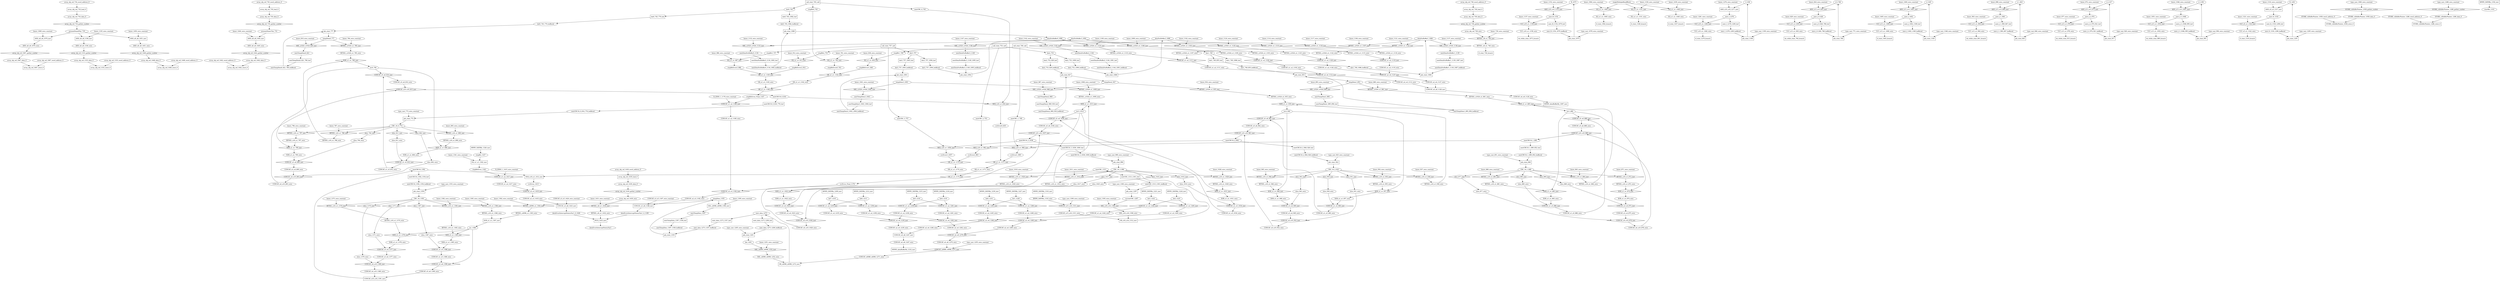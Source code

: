 digraph data_path {
  AND_u8_u8_1070_wire [shape=ellipse];
  AND_u8_u8_1336_wire [shape=ellipse];
  AND_u8_u8_1445_wire [shape=ellipse];
  AND_u8_u8_1451_wire [shape=ellipse];
  BITSEL_u1024_u1_1009_wire [shape=ellipse];
  BITSEL_u1024_u1_1100_wire [shape=ellipse];
  BITSEL_u1024_u1_1103_wire [shape=ellipse];
  BITSEL_u1024_u1_1107_wire [shape=ellipse];
  BITSEL_u1024_u1_1110_wire [shape=ellipse];
  BITSEL_u1024_u1_1115_wire [shape=ellipse];
  BITSEL_u1024_u1_1118_wire [shape=ellipse];
  BITSEL_u1024_u1_1122_wire [shape=ellipse];
  BITSEL_u1024_u1_1125_wire [shape=ellipse];
  BITSEL_u1024_u1_785_wire [shape=ellipse];
  BITSEL_u1024_u1_861_wire [shape=ellipse];
  BITSEL_u1024_u1_935_wire [shape=ellipse];
  BITSEL_u16_u1_1012_wire [shape=ellipse];
  BITSEL_u16_u1_1020_wire [shape=ellipse];
  BITSEL_u16_u1_1029_wire [shape=ellipse];
  BITSEL_u16_u1_1366_wire [shape=ellipse];
  BITSEL_u16_u1_1374_wire [shape=ellipse];
  BITSEL_u16_u1_1383_wire [shape=ellipse];
  BITSEL_u16_u1_788_wire [shape=ellipse];
  BITSEL_u16_u1_797_wire [shape=ellipse];
  BITSEL_u16_u1_806_wire [shape=ellipse];
  BITSEL_u16_u1_864_wire [shape=ellipse];
  BITSEL_u16_u1_872_wire [shape=ellipse];
  BITSEL_u16_u1_881_wire [shape=ellipse];
  BITSEL_u16_u1_938_wire [shape=ellipse];
  BITSEL_u16_u1_946_wire [shape=ellipse];
  BITSEL_u16_u1_955_wire [shape=ellipse];
  BITSEL_u4096_u1_1363_wire [shape=ellipse];
  BITSEL_u8_u1_1432_wire [shape=ellipse];
  BITSEL_u8_u1_740_wire [shape=ellipse];
  B_1075 [shape=ellipse];
  CONCAT_u15_u16_1311_wire [shape=ellipse];
  CONCAT_u1_u2_1104_wire [shape=ellipse];
  CONCAT_u1_u2_1111_wire [shape=ellipse];
  CONCAT_u1_u2_1119_wire [shape=ellipse];
  CONCAT_u1_u2_1126_wire [shape=ellipse];
  CONCAT_u1_u2_1180_wire [shape=ellipse];
  CONCAT_u1_u2_1235_wire [shape=ellipse];
  CONCAT_u1_u2_1238_wire [shape=ellipse];
  CONCAT_u1_u2_1242_wire [shape=ellipse];
  CONCAT_u1_u2_1245_wire [shape=ellipse];
  CONCAT_u1_u2_1258_wire [shape=ellipse];
  CONCAT_u1_u2_1261_wire [shape=ellipse];
  CONCAT_u1_u2_1265_wire [shape=ellipse];
  CONCAT_u1_u2_1268_wire [shape=ellipse];
  CONCAT_u1_u2_1417_wire [shape=ellipse];
  CONCAT_u1_u5_1034_wire [shape=ellipse];
  CONCAT_u1_u5_1388_wire [shape=ellipse];
  CONCAT_u1_u5_812_wire [shape=ellipse];
  CONCAT_u1_u5_886_wire [shape=ellipse];
  CONCAT_u1_u5_960_wire [shape=ellipse];
  CONCAT_u2_u3_1182_wire [shape=ellipse];
  CONCAT_u2_u3_1419_wire [shape=ellipse];
  CONCAT_u2_u4_1112_wire [shape=ellipse];
  CONCAT_u2_u4_1127_wire [shape=ellipse];
  CONCAT_u2_u4_1239_wire [shape=ellipse];
  CONCAT_u2_u4_1246_wire [shape=ellipse];
  CONCAT_u2_u4_1262_wire [shape=ellipse];
  CONCAT_u2_u4_1269_wire [shape=ellipse];
  CONCAT_u3_u4_1023_wire [shape=ellipse];
  CONCAT_u3_u4_1377_wire [shape=ellipse];
  CONCAT_u3_u4_800_wire [shape=ellipse];
  CONCAT_u3_u4_875_wire [shape=ellipse];
  CONCAT_u3_u4_949_wire [shape=ellipse];
  CONCAT_u3_u5_1187_wire_constant [shape=ellipse];
  CONCAT_u3_u5_1424_wire_constant [shape=ellipse];
  CONCAT_u4088_u4096_1271_wire [shape=ellipse];
  CONCAT_u4_u10_1026_wire [shape=ellipse];
  CONCAT_u4_u10_1380_wire [shape=ellipse];
  CONCAT_u4_u10_803_wire [shape=ellipse];
  CONCAT_u4_u10_878_wire [shape=ellipse];
  CONCAT_u4_u10_952_wire [shape=ellipse];
  CONCAT_u4_u8_1128_wire [shape=ellipse];
  CONCAT_u4_u8_1247_wire [shape=ellipse];
  CONCAT_u4_u8_1270_wire [shape=ellipse];
  CONCAT_u5_u6_1036_wire [shape=ellipse];
  CONCAT_u5_u6_1390_wire [shape=ellipse];
  CONCAT_u5_u6_814_wire [shape=ellipse];
  CONCAT_u5_u6_888_wire [shape=ellipse];
  CONCAT_u5_u6_962_wire [shape=ellipse];
  CRC_16_0_772 [shape=ellipse];
  CRC_16_1350 [shape=ellipse];
  CRC_16_1_848 [shape=ellipse];
  CRC_16_2_922 [shape=ellipse];
  CRC_16_3_996 [shape=ellipse];
  EQ_u1_u1_1065_wire [shape=ellipse];
  EQ_u1_u1_1331_wire [shape=ellipse];
  EQ_u1_u1_1440_wire [shape=ellipse];
  I_1196 [shape=ellipse];
  J_0_766 [shape=ellipse];
  J_1345 [shape=ellipse];
  J_1_843 [shape=ellipse];
  J_2_917 [shape=ellipse];
  J_3_991 [shape=ellipse];
  K_1291 [shape=ellipse];
  OR_u1_u1_1162_wire [shape=ellipse];
  OR_u1_u1_1165_wire [shape=ellipse];
  OR_u1_u1_1171_wire [shape=ellipse];
  OR_u1_u1_1174_wire [shape=ellipse];
  RPIPE_DAT0Rx_1310_wire [shape=ellipse];
  R_ZERO_1_1178_wire_constant [shape=ellipse];
  R_ZERO_1_1415_wire_constant [shape=ellipse];
  SHL_u16_u16_1306_wire [shape=ellipse];
  SHL_u4096_u4096_1252_wire [shape=ellipse];
  STORE_rxBufferPointer_1058_data_0 [shape=ellipse];
  STORE_rxBufferPointer_1058_word_address_0 [shape=ellipse];
  STORE_rxBufferPointer_1286_data_0 [shape=ellipse];
  STORE_rxBufferPointer_1286_word_address_0 [shape=ellipse];
  ULT_u10_u1_1158_wire [shape=ellipse];
  ULT_u10_u1_1282_wire [shape=ellipse];
  ULT_u13_u1_1052_wire [shape=ellipse];
  ULT_u13_u1_1406_wire [shape=ellipse];
  ULT_u13_u1_830_wire [shape=ellipse];
  ULT_u13_u1_904_wire [shape=ellipse];
  ULT_u13_u1_978_wire [shape=ellipse];
  ULT_u5_u1_1322_wire [shape=ellipse];
  XOR_u1_u1_1022_wire [shape=ellipse];
  XOR_u1_u1_1031_wire [shape=ellipse];
  XOR_u1_u1_1376_wire [shape=ellipse];
  XOR_u1_u1_1385_wire [shape=ellipse];
  XOR_u1_u1_799_wire [shape=ellipse];
  XOR_u1_u1_808_wire [shape=ellipse];
  XOR_u1_u1_874_wire [shape=ellipse];
  XOR_u1_u1_883_wire [shape=ellipse];
  XOR_u1_u1_948_wire [shape=ellipse];
  XOR_u1_u1_957_wire [shape=ellipse];
  array_obj_ref_1067_data_0 [shape=ellipse];
  array_obj_ref_1067_word_address_0 [shape=ellipse];
  array_obj_ref_1333_data_0 [shape=ellipse];
  array_obj_ref_1333_word_address_0 [shape=ellipse];
  array_obj_ref_1430_data_0 [shape=ellipse];
  array_obj_ref_1430_wire [shape=ellipse];
  array_obj_ref_1430_word_address_0 [shape=ellipse];
  array_obj_ref_1442_data_0 [shape=ellipse];
  array_obj_ref_1442_word_address_0 [shape=ellipse];
  array_obj_ref_1448_data_0 [shape=ellipse];
  array_obj_ref_1448_word_address_0 [shape=ellipse];
  array_obj_ref_730_data_0 [shape=ellipse];
  array_obj_ref_730_word_address_0 [shape=ellipse];
  array_obj_ref_734_data_0 [shape=ellipse];
  array_obj_ref_734_word_address_0 [shape=ellipse];
  array_obj_ref_738_data_0 [shape=ellipse];
  array_obj_ref_738_wire [shape=ellipse];
  array_obj_ref_738_word_address_0 [shape=ellipse];
  bit0_1231 [shape=ellipse];
  bit1_1228 [shape=ellipse];
  bit2_1225 [shape=ellipse];
  bit3_1222 [shape=ellipse];
  bit4_1219 [shape=ellipse];
  bit5_1216 [shape=ellipse];
  bit6_1213 [shape=ellipse];
  bit7_1210 [shape=ellipse];
  crcError0_835 [shape=ellipse];
  crcError1_909 [shape=ellipse];
  crcError2_983 [shape=ellipse];
  crcError3_1057 [shape=ellipse];
  crcError_1413 [shape=ellipse];
  crcError_Final_1176 [shape=ellipse];
  currentCRC_1297 [shape=ellipse];
  dat0_745 [shape=ellipse];
  dat0_745_1082_buffered [shape=ellipse];
  dat0_745_779_buffered [shape=ellipse];
  dat1_749 [shape=ellipse];
  dat1_749_1086_buffered [shape=ellipse];
  dat1_749_855_buffered [shape=ellipse];
  dat2_753 [shape=ellipse];
  dat2_753_1090_buffered [shape=ellipse];
  dat2_753_929_buffered [shape=ellipse];
  dat3_757 [shape=ellipse];
  dat3_757_1003_buffered [shape=ellipse];
  dat3_757_1094_buffered [shape=ellipse];
  dat_1201 [shape=ellipse];
  dataErrorInterruptStatusVar1_0_1426 [shape=ellipse];
  dataErrorInterruptStatusVar1_4_1189 [shape=ellipse];
  dataForBuffer0_1080 [shape=ellipse];
  dataForBuffer1_1084 [shape=ellipse];
  dataForBuffer2_1088 [shape=ellipse];
  dataForBuffer3_1092 [shape=ellipse];
  inv0_790 [shape=ellipse];
  inv1_866 [shape=ellipse];
  inv2_940 [shape=ellipse];
  inv3_1014 [shape=ellipse];
  inv_1368 [shape=ellipse];
  konst_1008_wire_constant [shape=ellipse];
  konst_1011_wire_constant [shape=ellipse];
  konst_1019_wire_constant [shape=ellipse];
  konst_1028_wire_constant [shape=ellipse];
  konst_1041_wire_constant [shape=ellipse];
  konst_1046_wire_constant [shape=ellipse];
  konst_1051_wire_constant [shape=ellipse];
  konst_1064_wire_constant [shape=ellipse];
  konst_1069_wire_constant [shape=ellipse];
  konst_1099_wire_constant [shape=ellipse];
  konst_1102_wire_constant [shape=ellipse];
  konst_1106_wire_constant [shape=ellipse];
  konst_1109_wire_constant [shape=ellipse];
  konst_1114_wire_constant [shape=ellipse];
  konst_1117_wire_constant [shape=ellipse];
  konst_1121_wire_constant [shape=ellipse];
  konst_1124_wire_constant [shape=ellipse];
  konst_1132_wire_constant [shape=ellipse];
  konst_1137_wire_constant [shape=ellipse];
  konst_1142_wire_constant [shape=ellipse];
  konst_1147_wire_constant [shape=ellipse];
  konst_1152_wire_constant [shape=ellipse];
  konst_1157_wire_constant [shape=ellipse];
  konst_1251_wire_constant [shape=ellipse];
  konst_1276_wire_constant [shape=ellipse];
  konst_1281_wire_constant [shape=ellipse];
  konst_1305_wire_constant [shape=ellipse];
  konst_1316_wire_constant [shape=ellipse];
  konst_1321_wire_constant [shape=ellipse];
  konst_1330_wire_constant [shape=ellipse];
  konst_1335_wire_constant [shape=ellipse];
  konst_1341_wire_constant [shape=ellipse];
  konst_1362_wire_constant [shape=ellipse];
  konst_1365_wire_constant [shape=ellipse];
  konst_1373_wire_constant [shape=ellipse];
  konst_1382_wire_constant [shape=ellipse];
  konst_1395_wire_constant [shape=ellipse];
  konst_1400_wire_constant [shape=ellipse];
  konst_1405_wire_constant [shape=ellipse];
  konst_1431_wire_constant [shape=ellipse];
  konst_1439_wire_constant [shape=ellipse];
  konst_1444_wire_constant [shape=ellipse];
  konst_1450_wire_constant [shape=ellipse];
  konst_739_wire_constant [shape=ellipse];
  konst_761_wire_constant [shape=ellipse];
  konst_784_wire_constant [shape=ellipse];
  konst_787_wire_constant [shape=ellipse];
  konst_796_wire_constant [shape=ellipse];
  konst_805_wire_constant [shape=ellipse];
  konst_819_wire_constant [shape=ellipse];
  konst_824_wire_constant [shape=ellipse];
  konst_829_wire_constant [shape=ellipse];
  konst_838_wire_constant [shape=ellipse];
  konst_860_wire_constant [shape=ellipse];
  konst_863_wire_constant [shape=ellipse];
  konst_871_wire_constant [shape=ellipse];
  konst_880_wire_constant [shape=ellipse];
  konst_893_wire_constant [shape=ellipse];
  konst_898_wire_constant [shape=ellipse];
  konst_903_wire_constant [shape=ellipse];
  konst_912_wire_constant [shape=ellipse];
  konst_934_wire_constant [shape=ellipse];
  konst_937_wire_constant [shape=ellipse];
  konst_945_wire_constant [shape=ellipse];
  konst_954_wire_constant [shape=ellipse];
  konst_967_wire_constant [shape=ellipse];
  konst_972_wire_constant [shape=ellipse];
  konst_977_wire_constant [shape=ellipse];
  konst_986_wire_constant [shape=ellipse];
  nextCRC16_0_816 [shape=ellipse];
  nextCRC16_0_816_776_buffered [shape=ellipse];
  nextCRC16_1392 [shape=ellipse];
  nextCRC16_1392_1354_buffered [shape=ellipse];
  nextCRC16_1_890 [shape=ellipse];
  nextCRC16_1_890_852_buffered [shape=ellipse];
  nextCRC16_2_964 [shape=ellipse];
  nextCRC16_2_964_926_buffered [shape=ellipse];
  nextCRC16_3_1038 [shape=ellipse];
  nextCRC16_3_1038_1000_buffered [shape=ellipse];
  nextCRC_0_745 [shape=ellipse];
  nextCRC_1313 [shape=ellipse];
  nextCRC_1313_1301_buffered [shape=ellipse];
  nextCRC_1_749 [shape=ellipse];
  nextCRC_2_753 [shape=ellipse];
  nextCRC_3_757 [shape=ellipse];
  nextDataForBuffer0_1134 [shape=ellipse];
  nextDataForBuffer0_1134_1083_buffered [shape=ellipse];
  nextDataForBuffer1_1139 [shape=ellipse];
  nextDataForBuffer1_1139_1087_buffered [shape=ellipse];
  nextDataForBuffer2_1144 [shape=ellipse];
  nextDataForBuffer2_1144_1091_buffered [shape=ellipse];
  nextDataForBuffer3_1149 [shape=ellipse];
  nextDataForBuffer3_1149_1095_buffered [shape=ellipse];
  nextTempData0_821 [shape=ellipse];
  nextTempData0_821_780_buffered [shape=ellipse];
  nextTempData1_895 [shape=ellipse];
  nextTempData1_895_856_buffered [shape=ellipse];
  nextTempData2_969 [shape=ellipse];
  nextTempData2_969_930_buffered [shape=ellipse];
  nextTempData3_1043 [shape=ellipse];
  nextTempData3_1043_1004_buffered [shape=ellipse];
  nextTempData_1397 [shape=ellipse];
  nextTempData_1397_1358_buffered [shape=ellipse];
  next_B_1154 [shape=ellipse];
  next_B_1154_1079_buffered [shape=ellipse];
  next_I_1278 [shape=ellipse];
  next_I_1278_1200_buffered [shape=ellipse];
  next_J_0_826 [shape=ellipse];
  next_J_0_826_768_buffered [shape=ellipse];
  next_J_1402 [shape=ellipse];
  next_J_1402_1349_buffered [shape=ellipse];
  next_J_1_900 [shape=ellipse];
  next_J_1_900_847_buffered [shape=ellipse];
  next_J_2_974 [shape=ellipse];
  next_J_2_974_921_buffered [shape=ellipse];
  next_J_3_1048 [shape=ellipse];
  next_J_3_1048_995_buffered [shape=ellipse];
  next_K_1318 [shape=ellipse];
  next_K_1318_1296_buffered [shape=ellipse];
  next_data_1273 [shape=ellipse];
  next_data_1273_1206_buffered [shape=ellipse];
  next_data_1273_1357_buffered [shape=ellipse];
  presentState0Var_735 [shape=ellipse];
  presentState1Var_731 [shape=ellipse];
  slice_1017_wire [shape=ellipse];
  slice_1025_wire [shape=ellipse];
  slice_1033_wire [shape=ellipse];
  slice_1371_wire [shape=ellipse];
  slice_1379_wire [shape=ellipse];
  slice_1387_wire [shape=ellipse];
  slice_794_wire [shape=ellipse];
  slice_802_wire [shape=ellipse];
  slice_811_wire [shape=ellipse];
  slice_869_wire [shape=ellipse];
  slice_877_wire [shape=ellipse];
  slice_885_wire [shape=ellipse];
  slice_943_wire [shape=ellipse];
  slice_951_wire [shape=ellipse];
  slice_959_wire [shape=ellipse];
  startBit_1193 [shape=ellipse];
  stopBit0_745 [shape=ellipse];
  stopBit1_749 [shape=ellipse];
  stopBit2_753 [shape=ellipse];
  stopBit3_757 [shape=ellipse];
  stopBitError0_763 [shape=ellipse];
  stopBitError1_840 [shape=ellipse];
  stopBitError2_914 [shape=ellipse];
  stopBitError3_988 [shape=ellipse];
  stopBitError_1343 [shape=ellipse];
  stopBitError_Final_1167 [shape=ellipse];
  stopBit_1327 [shape=ellipse];
  tempData0_777 [shape=ellipse];
  tempData1_853 [shape=ellipse];
  tempData2_927 [shape=ellipse];
  tempData3_1001 [shape=ellipse];
  tempData_1355 [shape=ellipse];
  type_cast_1060_wire_constant [shape=ellipse];
  type_cast_1078_wire_constant [shape=ellipse];
  type_cast_1199_wire_constant [shape=ellipse];
  type_cast_1205_wire_constant [shape=ellipse];
  type_cast_1255_wire_constant [shape=ellipse];
  type_cast_1288_wire_constant [shape=ellipse];
  type_cast_1295_wire_constant [shape=ellipse];
  type_cast_1300_wire_constant [shape=ellipse];
  type_cast_1309_wire_constant [shape=ellipse];
  type_cast_1348_wire_constant [shape=ellipse];
  type_cast_1353_wire_constant [shape=ellipse];
  type_cast_771_wire_constant [shape=ellipse];
  type_cast_775_wire_constant [shape=ellipse];
  type_cast_846_wire_constant [shape=ellipse];
  type_cast_851_wire_constant [shape=ellipse];
  type_cast_920_wire_constant [shape=ellipse];
  type_cast_925_wire_constant [shape=ellipse];
  type_cast_994_wire_constant [shape=ellipse];
  type_cast_999_wire_constant [shape=ellipse];
  ADD_u10_u10_1153_inst [shape=diamond];
B_1075  -> ADD_u10_u10_1153_inst;
konst_1152_wire_constant  -> ADD_u10_u10_1153_inst;
ADD_u10_u10_1153_inst -> next_B_1154;
  ADD_u10_u10_1277_inst [shape=rectangle];
I_1196  -> ADD_u10_u10_1277_inst;
konst_1276_wire_constant  -> ADD_u10_u10_1277_inst;
ADD_u10_u10_1277_inst -> next_I_1278;
  ADD_u13_u13_1047_inst [shape=diamond];
J_3_991  -> ADD_u13_u13_1047_inst;
konst_1046_wire_constant  -> ADD_u13_u13_1047_inst;
ADD_u13_u13_1047_inst -> next_J_3_1048;
  ADD_u13_u13_1401_inst [shape=diamond];
J_1345  -> ADD_u13_u13_1401_inst;
konst_1400_wire_constant  -> ADD_u13_u13_1401_inst;
ADD_u13_u13_1401_inst -> next_J_1402;
  ADD_u13_u13_825_inst [shape=diamond];
J_0_766  -> ADD_u13_u13_825_inst;
konst_824_wire_constant  -> ADD_u13_u13_825_inst;
ADD_u13_u13_825_inst -> next_J_0_826;
  ADD_u13_u13_899_inst [shape=diamond];
J_1_843  -> ADD_u13_u13_899_inst;
konst_898_wire_constant  -> ADD_u13_u13_899_inst;
ADD_u13_u13_899_inst -> next_J_1_900;
  ADD_u13_u13_973_inst [shape=diamond];
J_2_917  -> ADD_u13_u13_973_inst;
konst_972_wire_constant  -> ADD_u13_u13_973_inst;
ADD_u13_u13_973_inst -> next_J_2_974;
  ADD_u5_u5_1317_inst [shape=rectangle];
K_1291  -> ADD_u5_u5_1317_inst;
konst_1316_wire_constant  -> ADD_u5_u5_1317_inst;
ADD_u5_u5_1317_inst -> next_K_1318;
  AND_u8_u8_1070_inst [shape=rectangle];
presentState0Var_735  -> AND_u8_u8_1070_inst;
konst_1069_wire_constant  -> AND_u8_u8_1070_inst;
AND_u8_u8_1070_inst -> AND_u8_u8_1070_wire;
  AND_u8_u8_1336_inst [shape=rectangle];
presentState0Var_735  -> AND_u8_u8_1336_inst;
konst_1335_wire_constant  -> AND_u8_u8_1336_inst;
AND_u8_u8_1336_inst -> AND_u8_u8_1336_wire;
  AND_u8_u8_1445_inst [shape=rectangle];
presentState1Var_731  -> AND_u8_u8_1445_inst;
konst_1444_wire_constant  -> AND_u8_u8_1445_inst;
AND_u8_u8_1445_inst -> AND_u8_u8_1445_wire;
  AND_u8_u8_1451_inst [shape=rectangle];
presentState0Var_735  -> AND_u8_u8_1451_inst;
konst_1450_wire_constant  -> AND_u8_u8_1451_inst;
AND_u8_u8_1451_inst -> AND_u8_u8_1451_wire;
  BITSEL_u1024_u1_1009_inst [shape=diamond];
tempData3_1001  -> BITSEL_u1024_u1_1009_inst;
konst_1008_wire_constant  -> BITSEL_u1024_u1_1009_inst;
BITSEL_u1024_u1_1009_inst -> BITSEL_u1024_u1_1009_wire;
  BITSEL_u1024_u1_1100_inst [shape=diamond];
dataForBuffer3_1092  -> BITSEL_u1024_u1_1100_inst;
konst_1099_wire_constant  -> BITSEL_u1024_u1_1100_inst;
BITSEL_u1024_u1_1100_inst -> BITSEL_u1024_u1_1100_wire;
  BITSEL_u1024_u1_1103_inst [shape=diamond];
dataForBuffer2_1088  -> BITSEL_u1024_u1_1103_inst;
konst_1102_wire_constant  -> BITSEL_u1024_u1_1103_inst;
BITSEL_u1024_u1_1103_inst -> BITSEL_u1024_u1_1103_wire;
  BITSEL_u1024_u1_1107_inst [shape=diamond];
dataForBuffer1_1084  -> BITSEL_u1024_u1_1107_inst;
konst_1106_wire_constant  -> BITSEL_u1024_u1_1107_inst;
BITSEL_u1024_u1_1107_inst -> BITSEL_u1024_u1_1107_wire;
  BITSEL_u1024_u1_1110_inst [shape=diamond];
dataForBuffer0_1080  -> BITSEL_u1024_u1_1110_inst;
konst_1109_wire_constant  -> BITSEL_u1024_u1_1110_inst;
BITSEL_u1024_u1_1110_inst -> BITSEL_u1024_u1_1110_wire;
  BITSEL_u1024_u1_1115_inst [shape=diamond];
dataForBuffer3_1092  -> BITSEL_u1024_u1_1115_inst;
konst_1114_wire_constant  -> BITSEL_u1024_u1_1115_inst;
BITSEL_u1024_u1_1115_inst -> BITSEL_u1024_u1_1115_wire;
  BITSEL_u1024_u1_1118_inst [shape=diamond];
dataForBuffer2_1088  -> BITSEL_u1024_u1_1118_inst;
konst_1117_wire_constant  -> BITSEL_u1024_u1_1118_inst;
BITSEL_u1024_u1_1118_inst -> BITSEL_u1024_u1_1118_wire;
  BITSEL_u1024_u1_1122_inst [shape=diamond];
dataForBuffer1_1084  -> BITSEL_u1024_u1_1122_inst;
konst_1121_wire_constant  -> BITSEL_u1024_u1_1122_inst;
BITSEL_u1024_u1_1122_inst -> BITSEL_u1024_u1_1122_wire;
  BITSEL_u1024_u1_1125_inst [shape=diamond];
dataForBuffer0_1080  -> BITSEL_u1024_u1_1125_inst;
konst_1124_wire_constant  -> BITSEL_u1024_u1_1125_inst;
BITSEL_u1024_u1_1125_inst -> BITSEL_u1024_u1_1125_wire;
  BITSEL_u1024_u1_785_inst [shape=diamond];
tempData0_777  -> BITSEL_u1024_u1_785_inst;
konst_784_wire_constant  -> BITSEL_u1024_u1_785_inst;
BITSEL_u1024_u1_785_inst -> BITSEL_u1024_u1_785_wire;
  BITSEL_u1024_u1_861_inst [shape=diamond];
tempData1_853  -> BITSEL_u1024_u1_861_inst;
konst_860_wire_constant  -> BITSEL_u1024_u1_861_inst;
BITSEL_u1024_u1_861_inst -> BITSEL_u1024_u1_861_wire;
  BITSEL_u1024_u1_935_inst [shape=diamond];
tempData2_927  -> BITSEL_u1024_u1_935_inst;
konst_934_wire_constant  -> BITSEL_u1024_u1_935_inst;
BITSEL_u1024_u1_935_inst -> BITSEL_u1024_u1_935_wire;
  BITSEL_u16_u1_1012_inst [shape=diamond];
CRC_16_3_996  -> BITSEL_u16_u1_1012_inst;
konst_1011_wire_constant  -> BITSEL_u16_u1_1012_inst;
BITSEL_u16_u1_1012_inst -> BITSEL_u16_u1_1012_wire;
  BITSEL_u16_u1_1020_inst [shape=diamond];
CRC_16_3_996  -> BITSEL_u16_u1_1020_inst;
konst_1019_wire_constant  -> BITSEL_u16_u1_1020_inst;
BITSEL_u16_u1_1020_inst -> BITSEL_u16_u1_1020_wire;
  BITSEL_u16_u1_1029_inst [shape=diamond];
CRC_16_3_996  -> BITSEL_u16_u1_1029_inst;
konst_1028_wire_constant  -> BITSEL_u16_u1_1029_inst;
BITSEL_u16_u1_1029_inst -> BITSEL_u16_u1_1029_wire;
  BITSEL_u16_u1_1366_inst [shape=diamond];
CRC_16_1350  -> BITSEL_u16_u1_1366_inst;
konst_1365_wire_constant  -> BITSEL_u16_u1_1366_inst;
BITSEL_u16_u1_1366_inst -> BITSEL_u16_u1_1366_wire;
  BITSEL_u16_u1_1374_inst [shape=diamond];
CRC_16_1350  -> BITSEL_u16_u1_1374_inst;
konst_1373_wire_constant  -> BITSEL_u16_u1_1374_inst;
BITSEL_u16_u1_1374_inst -> BITSEL_u16_u1_1374_wire;
  BITSEL_u16_u1_1383_inst [shape=diamond];
CRC_16_1350  -> BITSEL_u16_u1_1383_inst;
konst_1382_wire_constant  -> BITSEL_u16_u1_1383_inst;
BITSEL_u16_u1_1383_inst -> BITSEL_u16_u1_1383_wire;
  BITSEL_u16_u1_788_inst [shape=diamond];
CRC_16_0_772  -> BITSEL_u16_u1_788_inst;
konst_787_wire_constant  -> BITSEL_u16_u1_788_inst;
BITSEL_u16_u1_788_inst -> BITSEL_u16_u1_788_wire;
  BITSEL_u16_u1_797_inst [shape=diamond];
CRC_16_0_772  -> BITSEL_u16_u1_797_inst;
konst_796_wire_constant  -> BITSEL_u16_u1_797_inst;
BITSEL_u16_u1_797_inst -> BITSEL_u16_u1_797_wire;
  BITSEL_u16_u1_806_inst [shape=diamond];
CRC_16_0_772  -> BITSEL_u16_u1_806_inst;
konst_805_wire_constant  -> BITSEL_u16_u1_806_inst;
BITSEL_u16_u1_806_inst -> BITSEL_u16_u1_806_wire;
  BITSEL_u16_u1_864_inst [shape=diamond];
CRC_16_1_848  -> BITSEL_u16_u1_864_inst;
konst_863_wire_constant  -> BITSEL_u16_u1_864_inst;
BITSEL_u16_u1_864_inst -> BITSEL_u16_u1_864_wire;
  BITSEL_u16_u1_872_inst [shape=diamond];
CRC_16_1_848  -> BITSEL_u16_u1_872_inst;
konst_871_wire_constant  -> BITSEL_u16_u1_872_inst;
BITSEL_u16_u1_872_inst -> BITSEL_u16_u1_872_wire;
  BITSEL_u16_u1_881_inst [shape=diamond];
CRC_16_1_848  -> BITSEL_u16_u1_881_inst;
konst_880_wire_constant  -> BITSEL_u16_u1_881_inst;
BITSEL_u16_u1_881_inst -> BITSEL_u16_u1_881_wire;
  BITSEL_u16_u1_938_inst [shape=diamond];
CRC_16_2_922  -> BITSEL_u16_u1_938_inst;
konst_937_wire_constant  -> BITSEL_u16_u1_938_inst;
BITSEL_u16_u1_938_inst -> BITSEL_u16_u1_938_wire;
  BITSEL_u16_u1_946_inst [shape=diamond];
CRC_16_2_922  -> BITSEL_u16_u1_946_inst;
konst_945_wire_constant  -> BITSEL_u16_u1_946_inst;
BITSEL_u16_u1_946_inst -> BITSEL_u16_u1_946_wire;
  BITSEL_u16_u1_955_inst [shape=diamond];
CRC_16_2_922  -> BITSEL_u16_u1_955_inst;
konst_954_wire_constant  -> BITSEL_u16_u1_955_inst;
BITSEL_u16_u1_955_inst -> BITSEL_u16_u1_955_wire;
  BITSEL_u4096_u1_1363_inst [shape=diamond];
tempData_1355  -> BITSEL_u4096_u1_1363_inst;
konst_1362_wire_constant  -> BITSEL_u4096_u1_1363_inst;
BITSEL_u4096_u1_1363_inst -> BITSEL_u4096_u1_1363_wire;
  BITSEL_u8_u1_1432_inst [shape=diamond];
array_obj_ref_1430_wire  -> BITSEL_u8_u1_1432_inst;
konst_1431_wire_constant  -> BITSEL_u8_u1_1432_inst;
BITSEL_u8_u1_1432_inst -> BITSEL_u8_u1_1432_wire;
  BITSEL_u8_u1_740_inst [shape=diamond];
array_obj_ref_738_wire  -> BITSEL_u8_u1_740_inst;
konst_739_wire_constant  -> BITSEL_u8_u1_740_inst;
BITSEL_u8_u1_740_inst -> BITSEL_u8_u1_740_wire;
  CONCAT_u10_u16_1037_inst [shape=diamond];
CONCAT_u4_u10_1026_wire  -> CONCAT_u10_u16_1037_inst;
CONCAT_u5_u6_1036_wire  -> CONCAT_u10_u16_1037_inst;
CONCAT_u10_u16_1037_inst -> nextCRC16_3_1038;
  CONCAT_u10_u16_1391_inst [shape=rectangle];
CONCAT_u4_u10_1380_wire  -> CONCAT_u10_u16_1391_inst;
CONCAT_u5_u6_1390_wire  -> CONCAT_u10_u16_1391_inst;
CONCAT_u10_u16_1391_inst -> nextCRC16_1392;
  CONCAT_u10_u16_815_inst [shape=diamond];
CONCAT_u4_u10_803_wire  -> CONCAT_u10_u16_815_inst;
CONCAT_u5_u6_814_wire  -> CONCAT_u10_u16_815_inst;
CONCAT_u10_u16_815_inst -> nextCRC16_0_816;
  CONCAT_u10_u16_889_inst [shape=diamond];
CONCAT_u4_u10_878_wire  -> CONCAT_u10_u16_889_inst;
CONCAT_u5_u6_888_wire  -> CONCAT_u10_u16_889_inst;
CONCAT_u10_u16_889_inst -> nextCRC16_1_890;
  CONCAT_u10_u16_963_inst [shape=diamond];
CONCAT_u4_u10_952_wire  -> CONCAT_u10_u16_963_inst;
CONCAT_u5_u6_962_wire  -> CONCAT_u10_u16_963_inst;
CONCAT_u10_u16_963_inst -> nextCRC16_2_964;
  CONCAT_u15_u16_1311_inst [shape=diamond];
type_cast_1309_wire_constant  -> CONCAT_u15_u16_1311_inst;
RPIPE_DAT0Rx_1310_wire  -> CONCAT_u15_u16_1311_inst;
CONCAT_u15_u16_1311_inst -> CONCAT_u15_u16_1311_wire;
  CONCAT_u1_u2_1104_inst [shape=diamond];
BITSEL_u1024_u1_1100_wire  -> CONCAT_u1_u2_1104_inst;
BITSEL_u1024_u1_1103_wire  -> CONCAT_u1_u2_1104_inst;
CONCAT_u1_u2_1104_inst -> CONCAT_u1_u2_1104_wire;
  CONCAT_u1_u2_1111_inst [shape=diamond];
BITSEL_u1024_u1_1107_wire  -> CONCAT_u1_u2_1111_inst;
BITSEL_u1024_u1_1110_wire  -> CONCAT_u1_u2_1111_inst;
CONCAT_u1_u2_1111_inst -> CONCAT_u1_u2_1111_wire;
  CONCAT_u1_u2_1119_inst [shape=diamond];
BITSEL_u1024_u1_1115_wire  -> CONCAT_u1_u2_1119_inst;
BITSEL_u1024_u1_1118_wire  -> CONCAT_u1_u2_1119_inst;
CONCAT_u1_u2_1119_inst -> CONCAT_u1_u2_1119_wire;
  CONCAT_u1_u2_1126_inst [shape=diamond];
BITSEL_u1024_u1_1122_wire  -> CONCAT_u1_u2_1126_inst;
BITSEL_u1024_u1_1125_wire  -> CONCAT_u1_u2_1126_inst;
CONCAT_u1_u2_1126_inst -> CONCAT_u1_u2_1126_wire;
  CONCAT_u1_u2_1180_inst [shape=diamond];
R_ZERO_1_1178_wire_constant  -> CONCAT_u1_u2_1180_inst;
stopBitError_Final_1167  -> CONCAT_u1_u2_1180_inst;
CONCAT_u1_u2_1180_inst -> CONCAT_u1_u2_1180_wire;
  CONCAT_u1_u2_1235_inst [shape=diamond];
bit7_1210  -> CONCAT_u1_u2_1235_inst;
bit6_1213  -> CONCAT_u1_u2_1235_inst;
CONCAT_u1_u2_1235_inst -> CONCAT_u1_u2_1235_wire;
  CONCAT_u1_u2_1238_inst [shape=diamond];
bit5_1216  -> CONCAT_u1_u2_1238_inst;
bit4_1219  -> CONCAT_u1_u2_1238_inst;
CONCAT_u1_u2_1238_inst -> CONCAT_u1_u2_1238_wire;
  CONCAT_u1_u2_1242_inst [shape=diamond];
bit3_1222  -> CONCAT_u1_u2_1242_inst;
bit2_1225  -> CONCAT_u1_u2_1242_inst;
CONCAT_u1_u2_1242_inst -> CONCAT_u1_u2_1242_wire;
  CONCAT_u1_u2_1245_inst [shape=diamond];
bit1_1228  -> CONCAT_u1_u2_1245_inst;
bit0_1231  -> CONCAT_u1_u2_1245_inst;
CONCAT_u1_u2_1245_inst -> CONCAT_u1_u2_1245_wire;
  CONCAT_u1_u2_1258_inst [shape=diamond];
bit7_1210  -> CONCAT_u1_u2_1258_inst;
bit6_1213  -> CONCAT_u1_u2_1258_inst;
CONCAT_u1_u2_1258_inst -> CONCAT_u1_u2_1258_wire;
  CONCAT_u1_u2_1261_inst [shape=diamond];
bit5_1216  -> CONCAT_u1_u2_1261_inst;
bit4_1219  -> CONCAT_u1_u2_1261_inst;
CONCAT_u1_u2_1261_inst -> CONCAT_u1_u2_1261_wire;
  CONCAT_u1_u2_1265_inst [shape=diamond];
bit3_1222  -> CONCAT_u1_u2_1265_inst;
bit2_1225  -> CONCAT_u1_u2_1265_inst;
CONCAT_u1_u2_1265_inst -> CONCAT_u1_u2_1265_wire;
  CONCAT_u1_u2_1268_inst [shape=diamond];
bit1_1228  -> CONCAT_u1_u2_1268_inst;
bit0_1231  -> CONCAT_u1_u2_1268_inst;
CONCAT_u1_u2_1268_inst -> CONCAT_u1_u2_1268_wire;
  CONCAT_u1_u2_1417_inst [shape=diamond];
R_ZERO_1_1415_wire_constant  -> CONCAT_u1_u2_1417_inst;
stopBitError_1343  -> CONCAT_u1_u2_1417_inst;
CONCAT_u1_u2_1417_inst -> CONCAT_u1_u2_1417_wire;
  CONCAT_u1_u5_1034_inst [shape=diamond];
XOR_u1_u1_1031_wire  -> CONCAT_u1_u5_1034_inst;
slice_1033_wire  -> CONCAT_u1_u5_1034_inst;
CONCAT_u1_u5_1034_inst -> CONCAT_u1_u5_1034_wire;
  CONCAT_u1_u5_1388_inst [shape=diamond];
XOR_u1_u1_1385_wire  -> CONCAT_u1_u5_1388_inst;
slice_1387_wire  -> CONCAT_u1_u5_1388_inst;
CONCAT_u1_u5_1388_inst -> CONCAT_u1_u5_1388_wire;
  CONCAT_u1_u5_812_inst [shape=diamond];
XOR_u1_u1_808_wire  -> CONCAT_u1_u5_812_inst;
slice_811_wire  -> CONCAT_u1_u5_812_inst;
CONCAT_u1_u5_812_inst -> CONCAT_u1_u5_812_wire;
  CONCAT_u1_u5_886_inst [shape=diamond];
XOR_u1_u1_883_wire  -> CONCAT_u1_u5_886_inst;
slice_885_wire  -> CONCAT_u1_u5_886_inst;
CONCAT_u1_u5_886_inst -> CONCAT_u1_u5_886_wire;
  CONCAT_u1_u5_960_inst [shape=diamond];
XOR_u1_u1_957_wire  -> CONCAT_u1_u5_960_inst;
slice_959_wire  -> CONCAT_u1_u5_960_inst;
CONCAT_u1_u5_960_inst -> CONCAT_u1_u5_960_wire;
  CONCAT_u2_u3_1182_inst [shape=diamond];
CONCAT_u1_u2_1180_wire  -> CONCAT_u2_u3_1182_inst;
crcError_Final_1176  -> CONCAT_u2_u3_1182_inst;
CONCAT_u2_u3_1182_inst -> CONCAT_u2_u3_1182_wire;
  CONCAT_u2_u3_1419_inst [shape=diamond];
CONCAT_u1_u2_1417_wire  -> CONCAT_u2_u3_1419_inst;
crcError_1413  -> CONCAT_u2_u3_1419_inst;
CONCAT_u2_u3_1419_inst -> CONCAT_u2_u3_1419_wire;
  CONCAT_u2_u4_1112_inst [shape=diamond];
CONCAT_u1_u2_1104_wire  -> CONCAT_u2_u4_1112_inst;
CONCAT_u1_u2_1111_wire  -> CONCAT_u2_u4_1112_inst;
CONCAT_u2_u4_1112_inst -> CONCAT_u2_u4_1112_wire;
  CONCAT_u2_u4_1127_inst [shape=diamond];
CONCAT_u1_u2_1119_wire  -> CONCAT_u2_u4_1127_inst;
CONCAT_u1_u2_1126_wire  -> CONCAT_u2_u4_1127_inst;
CONCAT_u2_u4_1127_inst -> CONCAT_u2_u4_1127_wire;
  CONCAT_u2_u4_1239_inst [shape=diamond];
CONCAT_u1_u2_1235_wire  -> CONCAT_u2_u4_1239_inst;
CONCAT_u1_u2_1238_wire  -> CONCAT_u2_u4_1239_inst;
CONCAT_u2_u4_1239_inst -> CONCAT_u2_u4_1239_wire;
  CONCAT_u2_u4_1246_inst [shape=diamond];
CONCAT_u1_u2_1242_wire  -> CONCAT_u2_u4_1246_inst;
CONCAT_u1_u2_1245_wire  -> CONCAT_u2_u4_1246_inst;
CONCAT_u2_u4_1246_inst -> CONCAT_u2_u4_1246_wire;
  CONCAT_u2_u4_1262_inst [shape=diamond];
CONCAT_u1_u2_1258_wire  -> CONCAT_u2_u4_1262_inst;
CONCAT_u1_u2_1261_wire  -> CONCAT_u2_u4_1262_inst;
CONCAT_u2_u4_1262_inst -> CONCAT_u2_u4_1262_wire;
  CONCAT_u2_u4_1269_inst [shape=diamond];
CONCAT_u1_u2_1265_wire  -> CONCAT_u2_u4_1269_inst;
CONCAT_u1_u2_1268_wire  -> CONCAT_u2_u4_1269_inst;
CONCAT_u2_u4_1269_inst -> CONCAT_u2_u4_1269_wire;
  CONCAT_u3_u4_1023_inst [shape=diamond];
slice_1017_wire  -> CONCAT_u3_u4_1023_inst;
XOR_u1_u1_1022_wire  -> CONCAT_u3_u4_1023_inst;
CONCAT_u3_u4_1023_inst -> CONCAT_u3_u4_1023_wire;
  CONCAT_u3_u4_1377_inst [shape=diamond];
slice_1371_wire  -> CONCAT_u3_u4_1377_inst;
XOR_u1_u1_1376_wire  -> CONCAT_u3_u4_1377_inst;
CONCAT_u3_u4_1377_inst -> CONCAT_u3_u4_1377_wire;
  CONCAT_u3_u4_800_inst [shape=diamond];
slice_794_wire  -> CONCAT_u3_u4_800_inst;
XOR_u1_u1_799_wire  -> CONCAT_u3_u4_800_inst;
CONCAT_u3_u4_800_inst -> CONCAT_u3_u4_800_wire;
  CONCAT_u3_u4_875_inst [shape=diamond];
slice_869_wire  -> CONCAT_u3_u4_875_inst;
XOR_u1_u1_874_wire  -> CONCAT_u3_u4_875_inst;
CONCAT_u3_u4_875_inst -> CONCAT_u3_u4_875_wire;
  CONCAT_u3_u4_949_inst [shape=diamond];
slice_943_wire  -> CONCAT_u3_u4_949_inst;
XOR_u1_u1_948_wire  -> CONCAT_u3_u4_949_inst;
CONCAT_u3_u4_949_inst -> CONCAT_u3_u4_949_wire;
  CONCAT_u3_u8_1188_inst [shape=rectangle];
CONCAT_u2_u3_1182_wire  -> CONCAT_u3_u8_1188_inst;
CONCAT_u3_u5_1187_wire_constant  -> CONCAT_u3_u8_1188_inst;
CONCAT_u3_u8_1188_inst -> dataErrorInterruptStatusVar1_4_1189;
  CONCAT_u3_u8_1425_inst [shape=rectangle];
CONCAT_u2_u3_1419_wire  -> CONCAT_u3_u8_1425_inst;
CONCAT_u3_u5_1424_wire_constant  -> CONCAT_u3_u8_1425_inst;
CONCAT_u3_u8_1425_inst -> dataErrorInterruptStatusVar1_0_1426;
  CONCAT_u4088_u4096_1271_inst [shape=diamond];
type_cast_1255_wire_constant  -> CONCAT_u4088_u4096_1271_inst;
CONCAT_u4_u8_1270_wire  -> CONCAT_u4088_u4096_1271_inst;
CONCAT_u4088_u4096_1271_inst -> CONCAT_u4088_u4096_1271_wire;
  CONCAT_u4_u10_1026_inst [shape=diamond];
CONCAT_u3_u4_1023_wire  -> CONCAT_u4_u10_1026_inst;
slice_1025_wire  -> CONCAT_u4_u10_1026_inst;
CONCAT_u4_u10_1026_inst -> CONCAT_u4_u10_1026_wire;
  CONCAT_u4_u10_1380_inst [shape=diamond];
CONCAT_u3_u4_1377_wire  -> CONCAT_u4_u10_1380_inst;
slice_1379_wire  -> CONCAT_u4_u10_1380_inst;
CONCAT_u4_u10_1380_inst -> CONCAT_u4_u10_1380_wire;
  CONCAT_u4_u10_803_inst [shape=diamond];
CONCAT_u3_u4_800_wire  -> CONCAT_u4_u10_803_inst;
slice_802_wire  -> CONCAT_u4_u10_803_inst;
CONCAT_u4_u10_803_inst -> CONCAT_u4_u10_803_wire;
  CONCAT_u4_u10_878_inst [shape=diamond];
CONCAT_u3_u4_875_wire  -> CONCAT_u4_u10_878_inst;
slice_877_wire  -> CONCAT_u4_u10_878_inst;
CONCAT_u4_u10_878_inst -> CONCAT_u4_u10_878_wire;
  CONCAT_u4_u10_952_inst [shape=diamond];
CONCAT_u3_u4_949_wire  -> CONCAT_u4_u10_952_inst;
slice_951_wire  -> CONCAT_u4_u10_952_inst;
CONCAT_u4_u10_952_inst -> CONCAT_u4_u10_952_wire;
  CONCAT_u4_u8_1128_inst [shape=rectangle];
CONCAT_u2_u4_1112_wire  -> CONCAT_u4_u8_1128_inst;
CONCAT_u2_u4_1127_wire  -> CONCAT_u4_u8_1128_inst;
CONCAT_u4_u8_1128_inst -> CONCAT_u4_u8_1128_wire;
  CONCAT_u4_u8_1247_inst [shape=rectangle];
CONCAT_u2_u4_1239_wire  -> CONCAT_u4_u8_1247_inst;
CONCAT_u2_u4_1246_wire  -> CONCAT_u4_u8_1247_inst;
CONCAT_u4_u8_1247_inst -> CONCAT_u4_u8_1247_wire;
  CONCAT_u4_u8_1270_inst [shape=diamond];
CONCAT_u2_u4_1262_wire  -> CONCAT_u4_u8_1270_inst;
CONCAT_u2_u4_1269_wire  -> CONCAT_u4_u8_1270_inst;
CONCAT_u4_u8_1270_inst -> CONCAT_u4_u8_1270_wire;
  CONCAT_u5_u6_1036_inst [shape=diamond];
CONCAT_u1_u5_1034_wire  -> CONCAT_u5_u6_1036_inst;
inv3_1014  -> CONCAT_u5_u6_1036_inst;
CONCAT_u5_u6_1036_inst -> CONCAT_u5_u6_1036_wire;
  CONCAT_u5_u6_1390_inst [shape=diamond];
CONCAT_u1_u5_1388_wire  -> CONCAT_u5_u6_1390_inst;
inv_1368  -> CONCAT_u5_u6_1390_inst;
CONCAT_u5_u6_1390_inst -> CONCAT_u5_u6_1390_wire;
  CONCAT_u5_u6_814_inst [shape=diamond];
CONCAT_u1_u5_812_wire  -> CONCAT_u5_u6_814_inst;
inv0_790  -> CONCAT_u5_u6_814_inst;
CONCAT_u5_u6_814_inst -> CONCAT_u5_u6_814_wire;
  CONCAT_u5_u6_888_inst [shape=diamond];
CONCAT_u1_u5_886_wire  -> CONCAT_u5_u6_888_inst;
inv1_866  -> CONCAT_u5_u6_888_inst;
CONCAT_u5_u6_888_inst -> CONCAT_u5_u6_888_wire;
  CONCAT_u5_u6_962_inst [shape=diamond];
CONCAT_u1_u5_960_wire  -> CONCAT_u5_u6_962_inst;
inv2_940  -> CONCAT_u5_u6_962_inst;
CONCAT_u5_u6_962_inst -> CONCAT_u5_u6_962_wire;
  EQ_u1_u1_1065_inst [shape=diamond];
singleMultipleReadBlock  -> EQ_u1_u1_1065_inst;
konst_1064_wire_constant  -> EQ_u1_u1_1065_inst;
EQ_u1_u1_1065_inst -> EQ_u1_u1_1065_wire;
  EQ_u1_u1_1331_inst [shape=diamond];
singleMultipleReadBlock  -> EQ_u1_u1_1331_inst;
konst_1330_wire_constant  -> EQ_u1_u1_1331_inst;
EQ_u1_u1_1331_inst -> EQ_u1_u1_1331_wire;
  EQ_u1_u1_1342_inst [shape=rectangle];
stopBit_1327  -> EQ_u1_u1_1342_inst;
konst_1341_wire_constant  -> EQ_u1_u1_1342_inst;
EQ_u1_u1_1342_inst -> stopBitError_1343;
  EQ_u1_u1_1440_inst [shape=diamond];
singleMultipleReadBlock  -> EQ_u1_u1_1440_inst;
konst_1439_wire_constant  -> EQ_u1_u1_1440_inst;
EQ_u1_u1_1440_inst -> EQ_u1_u1_1440_wire;
  EQ_u1_u1_762_inst [shape=diamond];
stopBit0_745  -> EQ_u1_u1_762_inst;
konst_761_wire_constant  -> EQ_u1_u1_762_inst;
EQ_u1_u1_762_inst -> stopBitError0_763;
  EQ_u1_u1_839_inst [shape=diamond];
stopBit1_749  -> EQ_u1_u1_839_inst;
konst_838_wire_constant  -> EQ_u1_u1_839_inst;
EQ_u1_u1_839_inst -> stopBitError1_840;
  EQ_u1_u1_913_inst [shape=diamond];
stopBit2_753  -> EQ_u1_u1_913_inst;
konst_912_wire_constant  -> EQ_u1_u1_913_inst;
EQ_u1_u1_913_inst -> stopBitError2_914;
  EQ_u1_u1_987_inst [shape=diamond];
stopBit3_757  -> EQ_u1_u1_987_inst;
konst_986_wire_constant  -> EQ_u1_u1_987_inst;
EQ_u1_u1_987_inst -> stopBitError3_988;
  MUX_1435_inst [shape=rectangle];
BITSEL_u8_u1_1432_wire  -> MUX_1435_inst;
dataErrorInterruptStatusVar1_4_1189  -> MUX_1435_inst;
dataErrorInterruptStatusVar1_0_1426  -> MUX_1435_inst;
MUX_1435_inst -> dataErrorInterruptStatusVar1;
  NEQ_u16_u1_1056_inst [shape=diamond];
nextCRC_3_757  -> NEQ_u16_u1_1056_inst;
nextCRC16_3_1038  -> NEQ_u16_u1_1056_inst;
NEQ_u16_u1_1056_inst -> crcError3_1057;
  NEQ_u16_u1_1412_inst [shape=rectangle];
nextCRC_1313  -> NEQ_u16_u1_1412_inst;
nextCRC16_1392  -> NEQ_u16_u1_1412_inst;
NEQ_u16_u1_1412_inst -> crcError_1413;
  NEQ_u16_u1_834_inst [shape=diamond];
nextCRC_0_745  -> NEQ_u16_u1_834_inst;
nextCRC16_0_816  -> NEQ_u16_u1_834_inst;
NEQ_u16_u1_834_inst -> crcError0_835;
  NEQ_u16_u1_908_inst [shape=diamond];
nextCRC_1_749  -> NEQ_u16_u1_908_inst;
nextCRC16_1_890  -> NEQ_u16_u1_908_inst;
NEQ_u16_u1_908_inst -> crcError1_909;
  NEQ_u16_u1_982_inst [shape=diamond];
nextCRC_2_753  -> NEQ_u16_u1_982_inst;
nextCRC16_2_964  -> NEQ_u16_u1_982_inst;
NEQ_u16_u1_982_inst -> crcError2_983;
  OR_u16_u16_1312_inst [shape=rectangle];
SHL_u16_u16_1306_wire  -> OR_u16_u16_1312_inst;
CONCAT_u15_u16_1311_wire  -> OR_u16_u16_1312_inst;
OR_u16_u16_1312_inst -> nextCRC_1313;
  OR_u1_u1_1162_inst [shape=diamond];
stopBitError0_763  -> OR_u1_u1_1162_inst;
stopBitError1_840  -> OR_u1_u1_1162_inst;
OR_u1_u1_1162_inst -> OR_u1_u1_1162_wire;
  OR_u1_u1_1165_inst [shape=diamond];
stopBitError2_914  -> OR_u1_u1_1165_inst;
stopBitError3_988  -> OR_u1_u1_1165_inst;
OR_u1_u1_1165_inst -> OR_u1_u1_1165_wire;
  OR_u1_u1_1166_inst [shape=diamond];
OR_u1_u1_1162_wire  -> OR_u1_u1_1166_inst;
OR_u1_u1_1165_wire  -> OR_u1_u1_1166_inst;
OR_u1_u1_1166_inst -> stopBitError_Final_1167;
  OR_u1_u1_1171_inst [shape=diamond];
crcError0_835  -> OR_u1_u1_1171_inst;
crcError1_909  -> OR_u1_u1_1171_inst;
OR_u1_u1_1171_inst -> OR_u1_u1_1171_wire;
  OR_u1_u1_1174_inst [shape=diamond];
crcError2_983  -> OR_u1_u1_1174_inst;
crcError3_1057  -> OR_u1_u1_1174_inst;
OR_u1_u1_1174_inst -> OR_u1_u1_1174_wire;
  OR_u1_u1_1175_inst [shape=diamond];
OR_u1_u1_1171_wire  -> OR_u1_u1_1175_inst;
OR_u1_u1_1174_wire  -> OR_u1_u1_1175_inst;
OR_u1_u1_1175_inst -> crcError_Final_1176;
  OR_u4096_u4096_1272_inst [shape=rectangle];
SHL_u4096_u4096_1252_wire  -> OR_u4096_u4096_1272_inst;
CONCAT_u4088_u4096_1271_wire  -> OR_u4096_u4096_1272_inst;
OR_u4096_u4096_1272_inst -> next_data_1273;
  RPIPE_DAT0Rx_1192_inst [shape=rectangle];
RPIPE_DAT0Rx_1192_inst -> startBit_1193;
  RPIPE_DAT0Rx_1209_inst [shape=rectangle];
RPIPE_DAT0Rx_1209_inst -> bit7_1210;
  RPIPE_DAT0Rx_1212_inst [shape=rectangle];
RPIPE_DAT0Rx_1212_inst -> bit6_1213;
  RPIPE_DAT0Rx_1215_inst [shape=rectangle];
RPIPE_DAT0Rx_1215_inst -> bit5_1216;
  RPIPE_DAT0Rx_1218_inst [shape=rectangle];
RPIPE_DAT0Rx_1218_inst -> bit4_1219;
  RPIPE_DAT0Rx_1221_inst [shape=rectangle];
RPIPE_DAT0Rx_1221_inst -> bit3_1222;
  RPIPE_DAT0Rx_1224_inst [shape=rectangle];
RPIPE_DAT0Rx_1224_inst -> bit2_1225;
  RPIPE_DAT0Rx_1227_inst [shape=rectangle];
RPIPE_DAT0Rx_1227_inst -> bit1_1228;
  RPIPE_DAT0Rx_1230_inst [shape=rectangle];
RPIPE_DAT0Rx_1230_inst -> bit0_1231;
  RPIPE_DAT0Rx_1310_inst [shape=rectangle];
RPIPE_DAT0Rx_1310_inst -> RPIPE_DAT0Rx_1310_wire;
  RPIPE_DAT0Rx_1326_inst [shape=rectangle];
RPIPE_DAT0Rx_1326_inst -> stopBit_1327;
  SHL_u1024_u1024_1042_inst [shape=diamond];
tempData3_1001  -> SHL_u1024_u1024_1042_inst;
konst_1041_wire_constant  -> SHL_u1024_u1024_1042_inst;
SHL_u1024_u1024_1042_inst -> nextTempData3_1043;
  SHL_u1024_u1024_1133_inst [shape=diamond];
dataForBuffer0_1080  -> SHL_u1024_u1024_1133_inst;
konst_1132_wire_constant  -> SHL_u1024_u1024_1133_inst;
SHL_u1024_u1024_1133_inst -> nextDataForBuffer0_1134;
  SHL_u1024_u1024_1138_inst [shape=diamond];
dataForBuffer1_1084  -> SHL_u1024_u1024_1138_inst;
konst_1137_wire_constant  -> SHL_u1024_u1024_1138_inst;
SHL_u1024_u1024_1138_inst -> nextDataForBuffer1_1139;
  SHL_u1024_u1024_1143_inst [shape=diamond];
dataForBuffer2_1088  -> SHL_u1024_u1024_1143_inst;
konst_1142_wire_constant  -> SHL_u1024_u1024_1143_inst;
SHL_u1024_u1024_1143_inst -> nextDataForBuffer2_1144;
  SHL_u1024_u1024_1148_inst [shape=diamond];
dataForBuffer3_1092  -> SHL_u1024_u1024_1148_inst;
konst_1147_wire_constant  -> SHL_u1024_u1024_1148_inst;
SHL_u1024_u1024_1148_inst -> nextDataForBuffer3_1149;
  SHL_u1024_u1024_820_inst [shape=diamond];
tempData0_777  -> SHL_u1024_u1024_820_inst;
konst_819_wire_constant  -> SHL_u1024_u1024_820_inst;
SHL_u1024_u1024_820_inst -> nextTempData0_821;
  SHL_u1024_u1024_894_inst [shape=diamond];
tempData1_853  -> SHL_u1024_u1024_894_inst;
konst_893_wire_constant  -> SHL_u1024_u1024_894_inst;
SHL_u1024_u1024_894_inst -> nextTempData1_895;
  SHL_u1024_u1024_968_inst [shape=diamond];
tempData2_927  -> SHL_u1024_u1024_968_inst;
konst_967_wire_constant  -> SHL_u1024_u1024_968_inst;
SHL_u1024_u1024_968_inst -> nextTempData2_969;
  SHL_u16_u16_1306_inst [shape=diamond];
currentCRC_1297  -> SHL_u16_u16_1306_inst;
konst_1305_wire_constant  -> SHL_u16_u16_1306_inst;
SHL_u16_u16_1306_inst -> SHL_u16_u16_1306_wire;
  SHL_u4096_u4096_1252_inst [shape=diamond];
dat_1201  -> SHL_u4096_u4096_1252_inst;
konst_1251_wire_constant  -> SHL_u4096_u4096_1252_inst;
SHL_u4096_u4096_1252_inst -> SHL_u4096_u4096_1252_wire;
  SHL_u4096_u4096_1396_inst [shape=rectangle];
tempData_1355  -> SHL_u4096_u4096_1396_inst;
konst_1395_wire_constant  -> SHL_u4096_u4096_1396_inst;
SHL_u4096_u4096_1396_inst -> nextTempData_1397;
  STORE_rxBufferPointer_1058_gather_scatter [shape=diamond];
type_cast_1060_wire_constant  -> STORE_rxBufferPointer_1058_gather_scatter;
STORE_rxBufferPointer_1058_gather_scatter -> STORE_rxBufferPointer_1058_data_0;
  STORE_rxBufferPointer_1058_store_0 [shape=rectangle];
STORE_rxBufferPointer_1058_word_address_0  -> STORE_rxBufferPointer_1058_store_0;
STORE_rxBufferPointer_1058_data_0  -> STORE_rxBufferPointer_1058_store_0;
  STORE_rxBufferPointer_1286_gather_scatter [shape=diamond];
type_cast_1288_wire_constant  -> STORE_rxBufferPointer_1286_gather_scatter;
STORE_rxBufferPointer_1286_gather_scatter -> STORE_rxBufferPointer_1286_data_0;
  STORE_rxBufferPointer_1286_store_0 [shape=rectangle];
STORE_rxBufferPointer_1286_word_address_0  -> STORE_rxBufferPointer_1286_store_0;
STORE_rxBufferPointer_1286_data_0  -> STORE_rxBufferPointer_1286_store_0;
  ULT_u10_u1_1158_inst [shape=diamond];
next_B_1154  -> ULT_u10_u1_1158_inst;
konst_1157_wire_constant  -> ULT_u10_u1_1158_inst;
ULT_u10_u1_1158_inst -> ULT_u10_u1_1158_wire;
  ULT_u10_u1_1282_inst [shape=diamond];
next_I_1278  -> ULT_u10_u1_1282_inst;
konst_1281_wire_constant  -> ULT_u10_u1_1282_inst;
ULT_u10_u1_1282_inst -> ULT_u10_u1_1282_wire;
  ULT_u13_u1_1052_inst [shape=diamond];
next_J_3_1048  -> ULT_u13_u1_1052_inst;
konst_1051_wire_constant  -> ULT_u13_u1_1052_inst;
ULT_u13_u1_1052_inst -> ULT_u13_u1_1052_wire;
  ULT_u13_u1_1406_inst [shape=diamond];
next_J_1402  -> ULT_u13_u1_1406_inst;
konst_1405_wire_constant  -> ULT_u13_u1_1406_inst;
ULT_u13_u1_1406_inst -> ULT_u13_u1_1406_wire;
  ULT_u13_u1_830_inst [shape=diamond];
next_J_0_826  -> ULT_u13_u1_830_inst;
konst_829_wire_constant  -> ULT_u13_u1_830_inst;
ULT_u13_u1_830_inst -> ULT_u13_u1_830_wire;
  ULT_u13_u1_904_inst [shape=diamond];
next_J_1_900  -> ULT_u13_u1_904_inst;
konst_903_wire_constant  -> ULT_u13_u1_904_inst;
ULT_u13_u1_904_inst -> ULT_u13_u1_904_wire;
  ULT_u13_u1_978_inst [shape=diamond];
next_J_2_974  -> ULT_u13_u1_978_inst;
konst_977_wire_constant  -> ULT_u13_u1_978_inst;
ULT_u13_u1_978_inst -> ULT_u13_u1_978_wire;
  ULT_u5_u1_1322_inst [shape=diamond];
next_K_1318  -> ULT_u5_u1_1322_inst;
konst_1321_wire_constant  -> ULT_u5_u1_1322_inst;
ULT_u5_u1_1322_inst -> ULT_u5_u1_1322_wire;
  WPIPE_dataBufferRx_1097_inst [shape=rectangle];
CONCAT_u4_u8_1128_wire  -> WPIPE_dataBufferRx_1097_inst;
  WPIPE_dataBufferRx_1232_inst [shape=rectangle];
CONCAT_u4_u8_1247_wire  -> WPIPE_dataBufferRx_1232_inst;
  XOR_u1_u1_1013_inst [shape=diamond];
BITSEL_u1024_u1_1009_wire  -> XOR_u1_u1_1013_inst;
BITSEL_u16_u1_1012_wire  -> XOR_u1_u1_1013_inst;
XOR_u1_u1_1013_inst -> inv3_1014;
  XOR_u1_u1_1022_inst [shape=diamond];
BITSEL_u16_u1_1020_wire  -> XOR_u1_u1_1022_inst;
inv3_1014  -> XOR_u1_u1_1022_inst;
XOR_u1_u1_1022_inst -> XOR_u1_u1_1022_wire;
  XOR_u1_u1_1031_inst [shape=diamond];
BITSEL_u16_u1_1029_wire  -> XOR_u1_u1_1031_inst;
inv3_1014  -> XOR_u1_u1_1031_inst;
XOR_u1_u1_1031_inst -> XOR_u1_u1_1031_wire;
  XOR_u1_u1_1367_inst [shape=rectangle];
BITSEL_u4096_u1_1363_wire  -> XOR_u1_u1_1367_inst;
BITSEL_u16_u1_1366_wire  -> XOR_u1_u1_1367_inst;
XOR_u1_u1_1367_inst -> inv_1368;
  XOR_u1_u1_1376_inst [shape=diamond];
BITSEL_u16_u1_1374_wire  -> XOR_u1_u1_1376_inst;
inv_1368  -> XOR_u1_u1_1376_inst;
XOR_u1_u1_1376_inst -> XOR_u1_u1_1376_wire;
  XOR_u1_u1_1385_inst [shape=diamond];
BITSEL_u16_u1_1383_wire  -> XOR_u1_u1_1385_inst;
inv_1368  -> XOR_u1_u1_1385_inst;
XOR_u1_u1_1385_inst -> XOR_u1_u1_1385_wire;
  XOR_u1_u1_789_inst [shape=diamond];
BITSEL_u1024_u1_785_wire  -> XOR_u1_u1_789_inst;
BITSEL_u16_u1_788_wire  -> XOR_u1_u1_789_inst;
XOR_u1_u1_789_inst -> inv0_790;
  XOR_u1_u1_799_inst [shape=diamond];
BITSEL_u16_u1_797_wire  -> XOR_u1_u1_799_inst;
inv0_790  -> XOR_u1_u1_799_inst;
XOR_u1_u1_799_inst -> XOR_u1_u1_799_wire;
  XOR_u1_u1_808_inst [shape=diamond];
BITSEL_u16_u1_806_wire  -> XOR_u1_u1_808_inst;
inv0_790  -> XOR_u1_u1_808_inst;
XOR_u1_u1_808_inst -> XOR_u1_u1_808_wire;
  XOR_u1_u1_865_inst [shape=diamond];
BITSEL_u1024_u1_861_wire  -> XOR_u1_u1_865_inst;
BITSEL_u16_u1_864_wire  -> XOR_u1_u1_865_inst;
XOR_u1_u1_865_inst -> inv1_866;
  XOR_u1_u1_874_inst [shape=diamond];
BITSEL_u16_u1_872_wire  -> XOR_u1_u1_874_inst;
inv1_866  -> XOR_u1_u1_874_inst;
XOR_u1_u1_874_inst -> XOR_u1_u1_874_wire;
  XOR_u1_u1_883_inst [shape=diamond];
BITSEL_u16_u1_881_wire  -> XOR_u1_u1_883_inst;
inv1_866  -> XOR_u1_u1_883_inst;
XOR_u1_u1_883_inst -> XOR_u1_u1_883_wire;
  XOR_u1_u1_939_inst [shape=diamond];
BITSEL_u1024_u1_935_wire  -> XOR_u1_u1_939_inst;
BITSEL_u16_u1_938_wire  -> XOR_u1_u1_939_inst;
XOR_u1_u1_939_inst -> inv2_940;
  XOR_u1_u1_948_inst [shape=diamond];
BITSEL_u16_u1_946_wire  -> XOR_u1_u1_948_inst;
inv2_940  -> XOR_u1_u1_948_inst;
XOR_u1_u1_948_inst -> XOR_u1_u1_948_wire;
  XOR_u1_u1_957_inst [shape=diamond];
BITSEL_u16_u1_955_wire  -> XOR_u1_u1_957_inst;
inv2_940  -> XOR_u1_u1_957_inst;
XOR_u1_u1_957_inst -> XOR_u1_u1_957_wire;
  array_obj_ref_1067_gather_scatter [shape=diamond];
AND_u8_u8_1070_wire  -> array_obj_ref_1067_gather_scatter;
array_obj_ref_1067_gather_scatter -> array_obj_ref_1067_data_0;
  array_obj_ref_1067_store_0 [shape=rectangle];
array_obj_ref_1067_word_address_0  -> array_obj_ref_1067_store_0;
array_obj_ref_1067_data_0  -> array_obj_ref_1067_store_0;
  array_obj_ref_1333_gather_scatter [shape=diamond];
AND_u8_u8_1336_wire  -> array_obj_ref_1333_gather_scatter;
array_obj_ref_1333_gather_scatter -> array_obj_ref_1333_data_0;
  array_obj_ref_1333_store_0 [shape=rectangle];
array_obj_ref_1333_word_address_0  -> array_obj_ref_1333_store_0;
array_obj_ref_1333_data_0  -> array_obj_ref_1333_store_0;
  array_obj_ref_1430_gather_scatter [shape=diamond];
array_obj_ref_1430_data_0  -> array_obj_ref_1430_gather_scatter;
array_obj_ref_1430_gather_scatter -> array_obj_ref_1430_wire;
  array_obj_ref_1430_load_0 [shape=rectangle];
array_obj_ref_1430_word_address_0  -> array_obj_ref_1430_load_0;
array_obj_ref_1430_load_0 -> array_obj_ref_1430_data_0;
  array_obj_ref_1442_gather_scatter [shape=diamond];
AND_u8_u8_1445_wire  -> array_obj_ref_1442_gather_scatter;
array_obj_ref_1442_gather_scatter -> array_obj_ref_1442_data_0;
  array_obj_ref_1442_store_0 [shape=rectangle];
array_obj_ref_1442_word_address_0  -> array_obj_ref_1442_store_0;
array_obj_ref_1442_data_0  -> array_obj_ref_1442_store_0;
  array_obj_ref_1448_gather_scatter [shape=diamond];
AND_u8_u8_1451_wire  -> array_obj_ref_1448_gather_scatter;
array_obj_ref_1448_gather_scatter -> array_obj_ref_1448_data_0;
  array_obj_ref_1448_store_0 [shape=rectangle];
array_obj_ref_1448_word_address_0  -> array_obj_ref_1448_store_0;
array_obj_ref_1448_data_0  -> array_obj_ref_1448_store_0;
  array_obj_ref_730_gather_scatter [shape=diamond];
array_obj_ref_730_data_0  -> array_obj_ref_730_gather_scatter;
array_obj_ref_730_gather_scatter -> presentState1Var_731;
  array_obj_ref_730_load_0 [shape=rectangle];
array_obj_ref_730_word_address_0  -> array_obj_ref_730_load_0;
array_obj_ref_730_load_0 -> array_obj_ref_730_data_0;
  array_obj_ref_734_gather_scatter [shape=diamond];
array_obj_ref_734_data_0  -> array_obj_ref_734_gather_scatter;
array_obj_ref_734_gather_scatter -> presentState0Var_735;
  array_obj_ref_734_load_0 [shape=rectangle];
array_obj_ref_734_word_address_0  -> array_obj_ref_734_load_0;
array_obj_ref_734_load_0 -> array_obj_ref_734_data_0;
  array_obj_ref_738_gather_scatter [shape=diamond];
array_obj_ref_738_data_0  -> array_obj_ref_738_gather_scatter;
array_obj_ref_738_gather_scatter -> array_obj_ref_738_wire;
  array_obj_ref_738_load_0 [shape=rectangle];
array_obj_ref_738_word_address_0  -> array_obj_ref_738_load_0;
array_obj_ref_738_load_0 -> array_obj_ref_738_data_0;
  call_stmt_745_call [shape=rectangle];
call_stmt_745_call -> dat0_745;
call_stmt_745_call -> nextCRC_0_745;
call_stmt_745_call -> stopBit0_745;
  call_stmt_749_call [shape=rectangle];
call_stmt_749_call -> dat1_749;
call_stmt_749_call -> nextCRC_1_749;
call_stmt_749_call -> stopBit1_749;
  call_stmt_753_call [shape=rectangle];
call_stmt_753_call -> dat2_753;
call_stmt_753_call -> nextCRC_2_753;
call_stmt_753_call -> stopBit2_753;
  call_stmt_757_call [shape=rectangle];
call_stmt_757_call -> dat3_757;
call_stmt_757_call -> nextCRC_3_757;
call_stmt_757_call -> stopBit3_757;
  dat0_745_1082_buf [shape=rectangle];
dat0_745  -> dat0_745_1082_buf;
dat0_745_1082_buf -> dat0_745_1082_buffered;
  dat0_745_779_buf [shape=rectangle];
dat0_745  -> dat0_745_779_buf;
dat0_745_779_buf -> dat0_745_779_buffered;
  dat1_749_1086_buf [shape=rectangle];
dat1_749  -> dat1_749_1086_buf;
dat1_749_1086_buf -> dat1_749_1086_buffered;
  dat1_749_855_buf [shape=rectangle];
dat1_749  -> dat1_749_855_buf;
dat1_749_855_buf -> dat1_749_855_buffered;
  dat2_753_1090_buf [shape=rectangle];
dat2_753  -> dat2_753_1090_buf;
dat2_753_1090_buf -> dat2_753_1090_buffered;
  dat2_753_929_buf [shape=rectangle];
dat2_753  -> dat2_753_929_buf;
dat2_753_929_buf -> dat2_753_929_buffered;
  dat3_757_1003_buf [shape=rectangle];
dat3_757  -> dat3_757_1003_buf;
dat3_757_1003_buf -> dat3_757_1003_buffered;
  dat3_757_1094_buf [shape=rectangle];
dat3_757  -> dat3_757_1094_buf;
dat3_757_1094_buf -> dat3_757_1094_buffered;
  do_while_stmt_1073_branch [shape=rectangle];
ULT_u10_u1_1158_wire  -> do_while_stmt_1073_branch;
  do_while_stmt_764_branch [shape=rectangle];
ULT_u13_u1_830_wire  -> do_while_stmt_764_branch;
  do_while_stmt_841_branch [shape=rectangle];
ULT_u13_u1_904_wire  -> do_while_stmt_841_branch;
  do_while_stmt_915_branch [shape=rectangle];
ULT_u13_u1_978_wire  -> do_while_stmt_915_branch;
  do_while_stmt_989_branch [shape=rectangle];
ULT_u13_u1_1052_wire  -> do_while_stmt_989_branch;
  if_stmt_1062_branch [shape=rectangle];
EQ_u1_u1_1065_wire  -> if_stmt_1062_branch;
  if_stmt_1279_branch [shape=rectangle];
ULT_u10_u1_1282_wire  -> if_stmt_1279_branch;
  if_stmt_1319_branch [shape=rectangle];
ULT_u5_u1_1322_wire  -> if_stmt_1319_branch;
  if_stmt_1328_branch [shape=rectangle];
EQ_u1_u1_1331_wire  -> if_stmt_1328_branch;
  if_stmt_1403_branch [shape=rectangle];
ULT_u13_u1_1406_wire  -> if_stmt_1403_branch;
  if_stmt_1437_branch [shape=rectangle];
EQ_u1_u1_1440_wire  -> if_stmt_1437_branch;
  if_stmt_736_branch [shape=rectangle];
BITSEL_u8_u1_740_wire  -> if_stmt_736_branch;
  nextCRC16_0_816_776_buf [shape=rectangle];
nextCRC16_0_816  -> nextCRC16_0_816_776_buf;
nextCRC16_0_816_776_buf -> nextCRC16_0_816_776_buffered;
  nextCRC16_1392_1354_buf [shape=rectangle];
nextCRC16_1392  -> nextCRC16_1392_1354_buf;
nextCRC16_1392_1354_buf -> nextCRC16_1392_1354_buffered;
  nextCRC16_1_890_852_buf [shape=rectangle];
nextCRC16_1_890  -> nextCRC16_1_890_852_buf;
nextCRC16_1_890_852_buf -> nextCRC16_1_890_852_buffered;
  nextCRC16_2_964_926_buf [shape=rectangle];
nextCRC16_2_964  -> nextCRC16_2_964_926_buf;
nextCRC16_2_964_926_buf -> nextCRC16_2_964_926_buffered;
  nextCRC16_3_1038_1000_buf [shape=rectangle];
nextCRC16_3_1038  -> nextCRC16_3_1038_1000_buf;
nextCRC16_3_1038_1000_buf -> nextCRC16_3_1038_1000_buffered;
  nextCRC_1313_1301_buf [shape=rectangle];
nextCRC_1313  -> nextCRC_1313_1301_buf;
nextCRC_1313_1301_buf -> nextCRC_1313_1301_buffered;
  nextDataForBuffer0_1134_1083_buf [shape=rectangle];
nextDataForBuffer0_1134  -> nextDataForBuffer0_1134_1083_buf;
nextDataForBuffer0_1134_1083_buf -> nextDataForBuffer0_1134_1083_buffered;
  nextDataForBuffer1_1139_1087_buf [shape=rectangle];
nextDataForBuffer1_1139  -> nextDataForBuffer1_1139_1087_buf;
nextDataForBuffer1_1139_1087_buf -> nextDataForBuffer1_1139_1087_buffered;
  nextDataForBuffer2_1144_1091_buf [shape=rectangle];
nextDataForBuffer2_1144  -> nextDataForBuffer2_1144_1091_buf;
nextDataForBuffer2_1144_1091_buf -> nextDataForBuffer2_1144_1091_buffered;
  nextDataForBuffer3_1149_1095_buf [shape=rectangle];
nextDataForBuffer3_1149  -> nextDataForBuffer3_1149_1095_buf;
nextDataForBuffer3_1149_1095_buf -> nextDataForBuffer3_1149_1095_buffered;
  nextTempData0_821_780_buf [shape=rectangle];
nextTempData0_821  -> nextTempData0_821_780_buf;
nextTempData0_821_780_buf -> nextTempData0_821_780_buffered;
  nextTempData1_895_856_buf [shape=rectangle];
nextTempData1_895  -> nextTempData1_895_856_buf;
nextTempData1_895_856_buf -> nextTempData1_895_856_buffered;
  nextTempData2_969_930_buf [shape=rectangle];
nextTempData2_969  -> nextTempData2_969_930_buf;
nextTempData2_969_930_buf -> nextTempData2_969_930_buffered;
  nextTempData3_1043_1004_buf [shape=rectangle];
nextTempData3_1043  -> nextTempData3_1043_1004_buf;
nextTempData3_1043_1004_buf -> nextTempData3_1043_1004_buffered;
  nextTempData_1397_1358_buf [shape=rectangle];
nextTempData_1397  -> nextTempData_1397_1358_buf;
nextTempData_1397_1358_buf -> nextTempData_1397_1358_buffered;
  next_B_1154_1079_buf [shape=rectangle];
next_B_1154  -> next_B_1154_1079_buf;
next_B_1154_1079_buf -> next_B_1154_1079_buffered;
  next_I_1278_1200_buf [shape=rectangle];
next_I_1278  -> next_I_1278_1200_buf;
next_I_1278_1200_buf -> next_I_1278_1200_buffered;
  next_J_0_826_768_buf [shape=rectangle];
next_J_0_826  -> next_J_0_826_768_buf;
next_J_0_826_768_buf -> next_J_0_826_768_buffered;
  next_J_1402_1349_buf [shape=rectangle];
next_J_1402  -> next_J_1402_1349_buf;
next_J_1402_1349_buf -> next_J_1402_1349_buffered;
  next_J_1_900_847_buf [shape=rectangle];
next_J_1_900  -> next_J_1_900_847_buf;
next_J_1_900_847_buf -> next_J_1_900_847_buffered;
  next_J_2_974_921_buf [shape=rectangle];
next_J_2_974  -> next_J_2_974_921_buf;
next_J_2_974_921_buf -> next_J_2_974_921_buffered;
  next_J_3_1048_995_buf [shape=rectangle];
next_J_3_1048  -> next_J_3_1048_995_buf;
next_J_3_1048_995_buf -> next_J_3_1048_995_buffered;
  next_K_1318_1296_buf [shape=rectangle];
next_K_1318  -> next_K_1318_1296_buf;
next_K_1318_1296_buf -> next_K_1318_1296_buffered;
  next_data_1273_1206_buf [shape=rectangle];
next_data_1273  -> next_data_1273_1206_buf;
next_data_1273_1206_buf -> next_data_1273_1206_buffered;
  next_data_1273_1357_buf [shape=rectangle];
next_data_1273  -> next_data_1273_1357_buf;
next_data_1273_1357_buf -> next_data_1273_1357_buffered;
  phi_stmt_1001 [shape=rectangle];
dat3_757_1003_buffered  -> phi_stmt_1001;
nextTempData3_1043_1004_buffered  -> phi_stmt_1001;
phi_stmt_1001 -> tempData3_1001;
  phi_stmt_1075 [shape=rectangle];
type_cast_1078_wire_constant  -> phi_stmt_1075;
next_B_1154_1079_buffered  -> phi_stmt_1075;
phi_stmt_1075 -> B_1075;
  phi_stmt_1080 [shape=rectangle];
dat0_745_1082_buffered  -> phi_stmt_1080;
nextDataForBuffer0_1134_1083_buffered  -> phi_stmt_1080;
phi_stmt_1080 -> dataForBuffer0_1080;
  phi_stmt_1084 [shape=rectangle];
dat1_749_1086_buffered  -> phi_stmt_1084;
nextDataForBuffer1_1139_1087_buffered  -> phi_stmt_1084;
phi_stmt_1084 -> dataForBuffer1_1084;
  phi_stmt_1088 [shape=rectangle];
dat2_753_1090_buffered  -> phi_stmt_1088;
nextDataForBuffer2_1144_1091_buffered  -> phi_stmt_1088;
phi_stmt_1088 -> dataForBuffer2_1088;
  phi_stmt_1092 [shape=rectangle];
dat3_757_1094_buffered  -> phi_stmt_1092;
nextDataForBuffer3_1149_1095_buffered  -> phi_stmt_1092;
phi_stmt_1092 -> dataForBuffer3_1092;
  phi_stmt_1196 [shape=rectangle];
type_cast_1199_wire_constant  -> phi_stmt_1196;
next_I_1278_1200_buffered  -> phi_stmt_1196;
phi_stmt_1196 -> I_1196;
  phi_stmt_1201 [shape=rectangle];
type_cast_1205_wire_constant  -> phi_stmt_1201;
next_data_1273_1206_buffered  -> phi_stmt_1201;
phi_stmt_1201 -> dat_1201;
  phi_stmt_1291 [shape=rectangle];
type_cast_1295_wire_constant  -> phi_stmt_1291;
next_K_1318_1296_buffered  -> phi_stmt_1291;
phi_stmt_1291 -> K_1291;
  phi_stmt_1297 [shape=rectangle];
type_cast_1300_wire_constant  -> phi_stmt_1297;
nextCRC_1313_1301_buffered  -> phi_stmt_1297;
phi_stmt_1297 -> currentCRC_1297;
  phi_stmt_1345 [shape=rectangle];
type_cast_1348_wire_constant  -> phi_stmt_1345;
next_J_1402_1349_buffered  -> phi_stmt_1345;
phi_stmt_1345 -> J_1345;
  phi_stmt_1350 [shape=rectangle];
type_cast_1353_wire_constant  -> phi_stmt_1350;
nextCRC16_1392_1354_buffered  -> phi_stmt_1350;
phi_stmt_1350 -> CRC_16_1350;
  phi_stmt_1355 [shape=rectangle];
next_data_1273_1357_buffered  -> phi_stmt_1355;
nextTempData_1397_1358_buffered  -> phi_stmt_1355;
phi_stmt_1355 -> tempData_1355;
  phi_stmt_766 [shape=rectangle];
next_J_0_826_768_buffered  -> phi_stmt_766;
type_cast_771_wire_constant  -> phi_stmt_766;
phi_stmt_766 -> J_0_766;
  phi_stmt_772 [shape=rectangle];
type_cast_775_wire_constant  -> phi_stmt_772;
nextCRC16_0_816_776_buffered  -> phi_stmt_772;
phi_stmt_772 -> CRC_16_0_772;
  phi_stmt_777 [shape=rectangle];
dat0_745_779_buffered  -> phi_stmt_777;
nextTempData0_821_780_buffered  -> phi_stmt_777;
phi_stmt_777 -> tempData0_777;
  phi_stmt_843 [shape=rectangle];
type_cast_846_wire_constant  -> phi_stmt_843;
next_J_1_900_847_buffered  -> phi_stmt_843;
phi_stmt_843 -> J_1_843;
  phi_stmt_848 [shape=rectangle];
type_cast_851_wire_constant  -> phi_stmt_848;
nextCRC16_1_890_852_buffered  -> phi_stmt_848;
phi_stmt_848 -> CRC_16_1_848;
  phi_stmt_853 [shape=rectangle];
dat1_749_855_buffered  -> phi_stmt_853;
nextTempData1_895_856_buffered  -> phi_stmt_853;
phi_stmt_853 -> tempData1_853;
  phi_stmt_917 [shape=rectangle];
type_cast_920_wire_constant  -> phi_stmt_917;
next_J_2_974_921_buffered  -> phi_stmt_917;
phi_stmt_917 -> J_2_917;
  phi_stmt_922 [shape=rectangle];
type_cast_925_wire_constant  -> phi_stmt_922;
nextCRC16_2_964_926_buffered  -> phi_stmt_922;
phi_stmt_922 -> CRC_16_2_922;
  phi_stmt_927 [shape=rectangle];
dat2_753_929_buffered  -> phi_stmt_927;
nextTempData2_969_930_buffered  -> phi_stmt_927;
phi_stmt_927 -> tempData2_927;
  phi_stmt_991 [shape=rectangle];
type_cast_994_wire_constant  -> phi_stmt_991;
next_J_3_1048_995_buffered  -> phi_stmt_991;
phi_stmt_991 -> J_3_991;
  phi_stmt_996 [shape=rectangle];
type_cast_999_wire_constant  -> phi_stmt_996;
nextCRC16_3_1038_1000_buffered  -> phi_stmt_996;
phi_stmt_996 -> CRC_16_3_996;
  slice_1017_inst [shape=diamond];
CRC_16_3_996  -> slice_1017_inst;
slice_1017_inst -> slice_1017_wire;
  slice_1025_inst [shape=diamond];
CRC_16_3_996  -> slice_1025_inst;
slice_1025_inst -> slice_1025_wire;
  slice_1033_inst [shape=diamond];
CRC_16_3_996  -> slice_1033_inst;
slice_1033_inst -> slice_1033_wire;
  slice_1371_inst [shape=diamond];
CRC_16_1350  -> slice_1371_inst;
slice_1371_inst -> slice_1371_wire;
  slice_1379_inst [shape=diamond];
CRC_16_1350  -> slice_1379_inst;
slice_1379_inst -> slice_1379_wire;
  slice_1387_inst [shape=diamond];
CRC_16_1350  -> slice_1387_inst;
slice_1387_inst -> slice_1387_wire;
  slice_794_inst [shape=diamond];
CRC_16_0_772  -> slice_794_inst;
slice_794_inst -> slice_794_wire;
  slice_802_inst [shape=diamond];
CRC_16_0_772  -> slice_802_inst;
slice_802_inst -> slice_802_wire;
  slice_811_inst [shape=diamond];
CRC_16_0_772  -> slice_811_inst;
slice_811_inst -> slice_811_wire;
  slice_869_inst [shape=diamond];
CRC_16_1_848  -> slice_869_inst;
slice_869_inst -> slice_869_wire;
  slice_877_inst [shape=diamond];
CRC_16_1_848  -> slice_877_inst;
slice_877_inst -> slice_877_wire;
  slice_885_inst [shape=diamond];
CRC_16_1_848  -> slice_885_inst;
slice_885_inst -> slice_885_wire;
  slice_943_inst [shape=diamond];
CRC_16_2_922  -> slice_943_inst;
slice_943_inst -> slice_943_wire;
  slice_951_inst [shape=diamond];
CRC_16_2_922  -> slice_951_inst;
slice_951_inst -> slice_951_wire;
  slice_959_inst [shape=diamond];
CRC_16_2_922  -> slice_959_inst;
slice_959_inst -> slice_959_wire;
}
